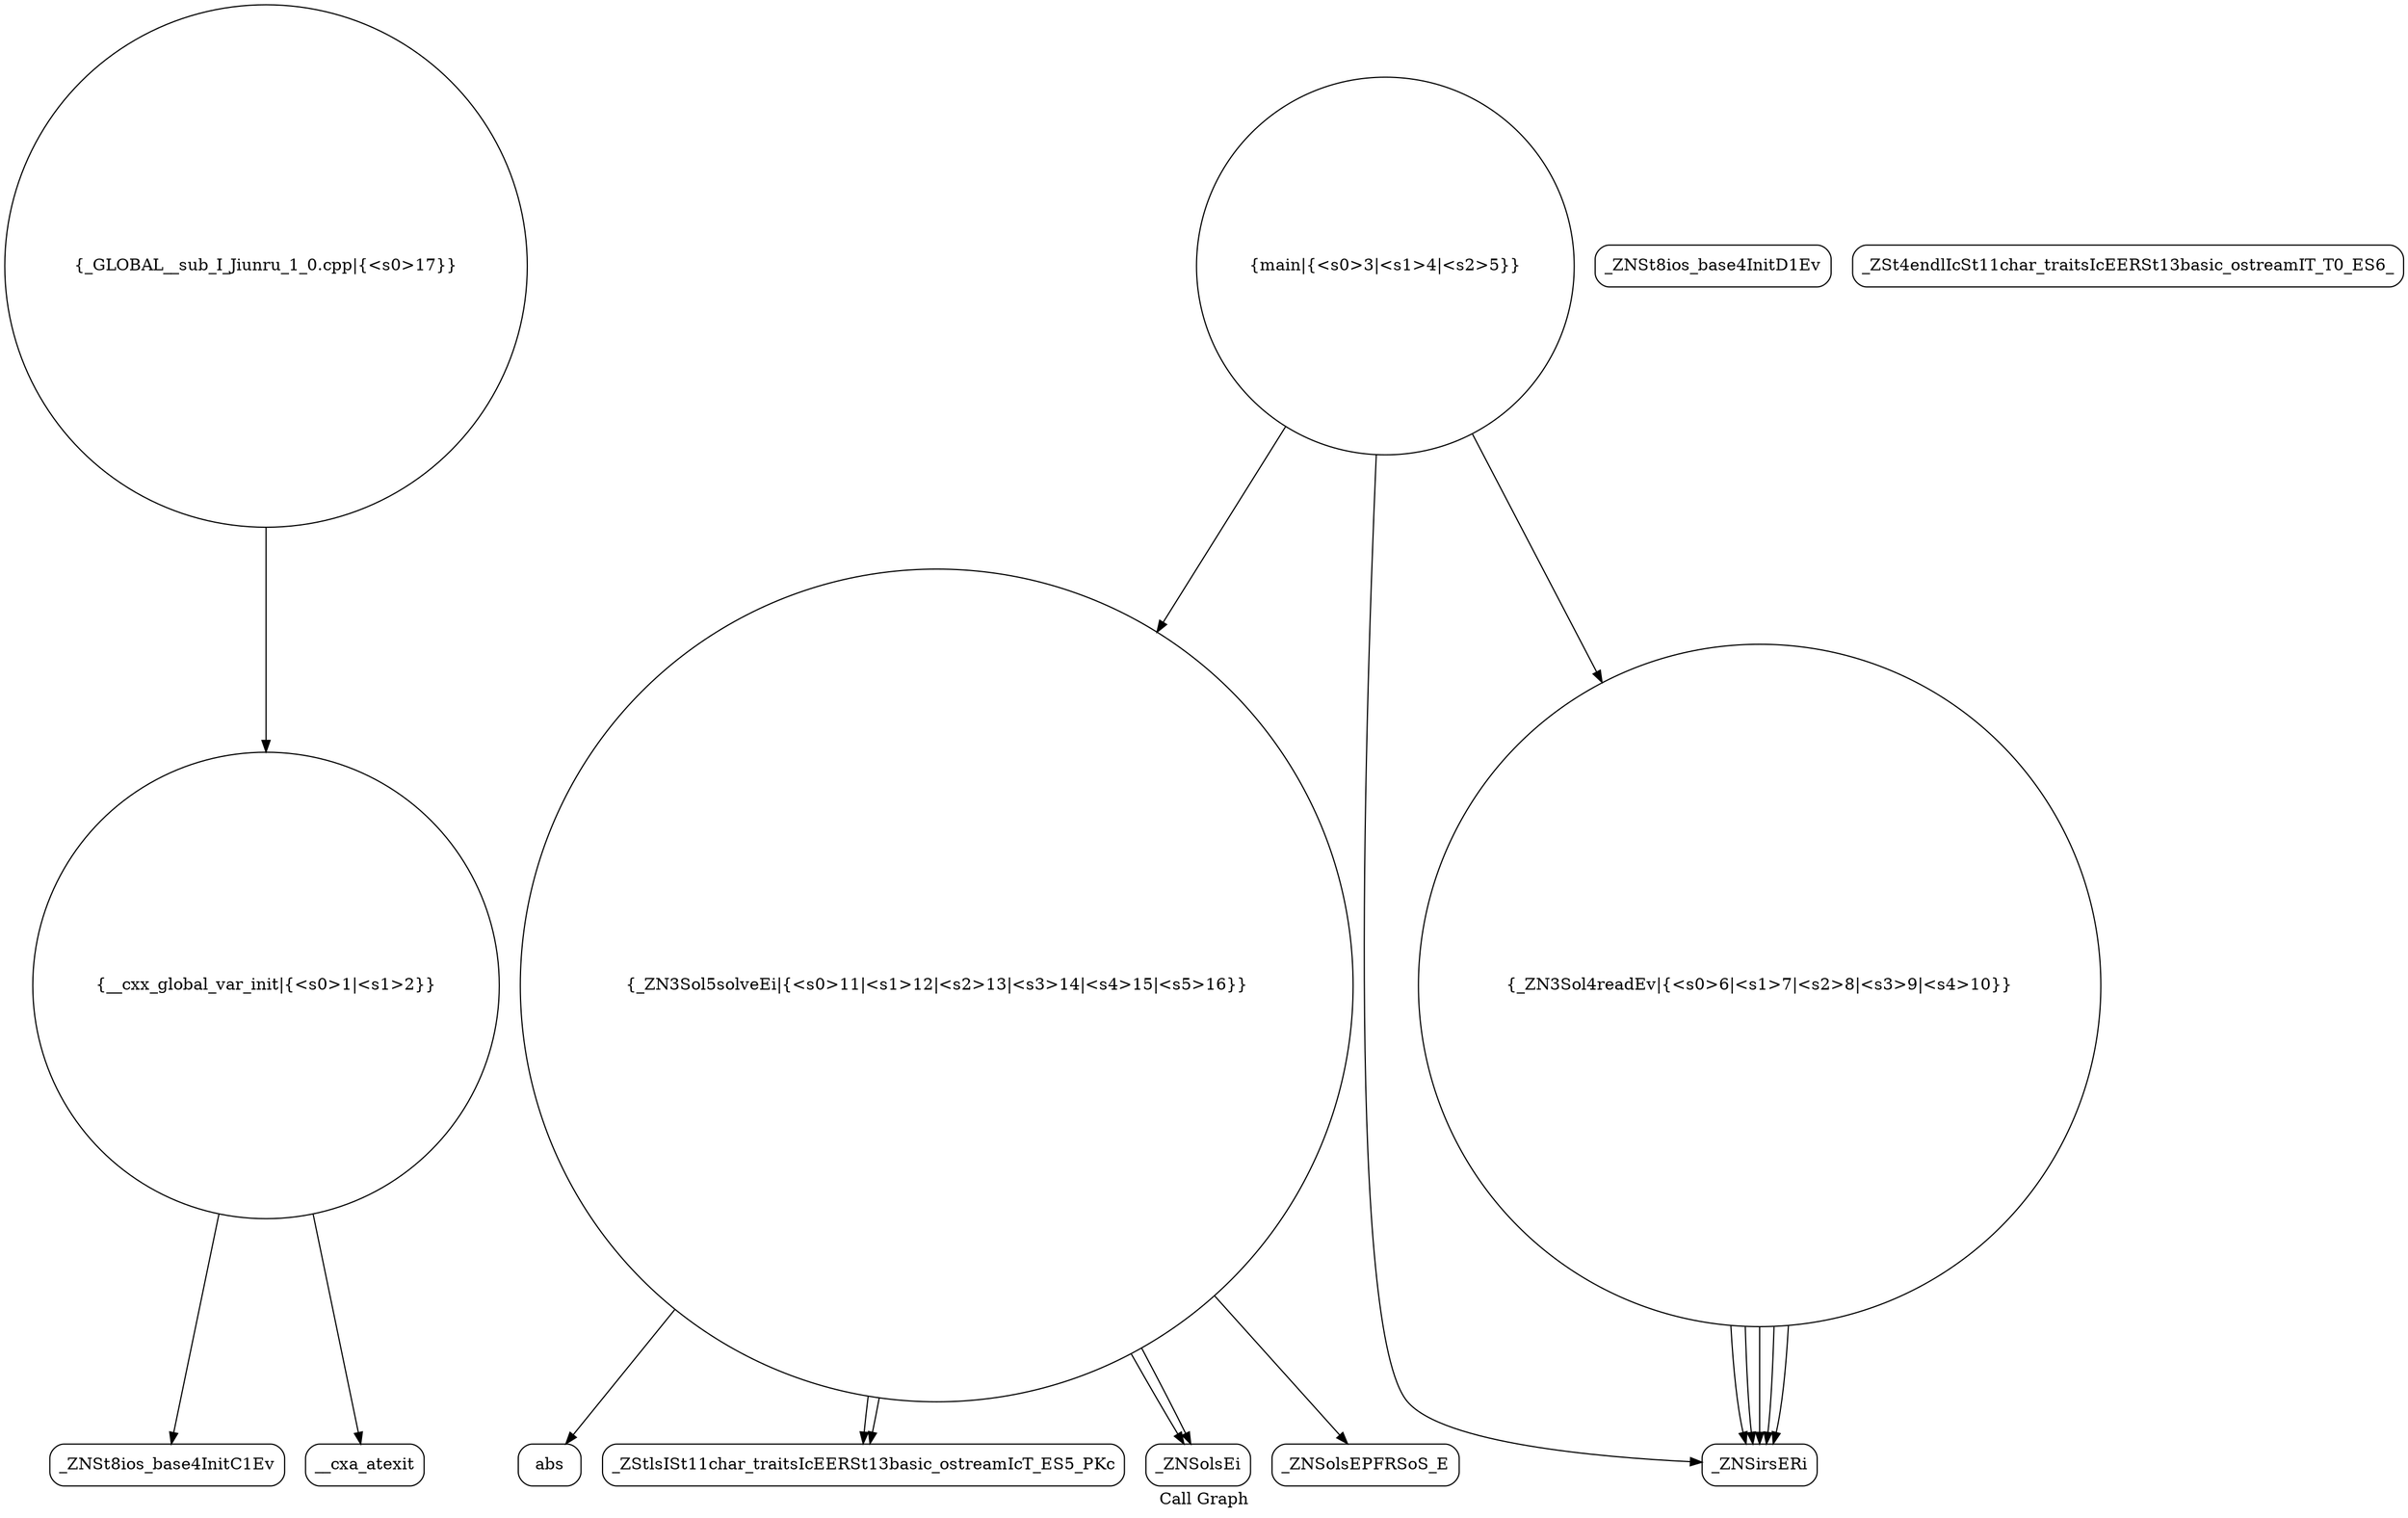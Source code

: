 digraph "Call Graph" {
	label="Call Graph";

	Node0x55efcf874780 [shape=record,shape=circle,label="{__cxx_global_var_init|{<s0>1|<s1>2}}"];
	Node0x55efcf874780:s0 -> Node0x55efcf874c10[color=black];
	Node0x55efcf874780:s1 -> Node0x55efcf874d10[color=black];
	Node0x55efcf874f10 [shape=record,shape=circle,label="{_ZN3Sol5solveEi|{<s0>11|<s1>12|<s2>13|<s3>14|<s4>15|<s5>16}}"];
	Node0x55efcf874f10:s0 -> Node0x55efcf874f90[color=black];
	Node0x55efcf874f10:s1 -> Node0x55efcf875010[color=black];
	Node0x55efcf874f10:s2 -> Node0x55efcf875090[color=black];
	Node0x55efcf874f10:s3 -> Node0x55efcf875010[color=black];
	Node0x55efcf874f10:s4 -> Node0x55efcf875090[color=black];
	Node0x55efcf874f10:s5 -> Node0x55efcf875110[color=black];
	Node0x55efcf874c90 [shape=record,shape=Mrecord,label="{_ZNSt8ios_base4InitD1Ev}"];
	Node0x55efcf875010 [shape=record,shape=Mrecord,label="{_ZStlsISt11char_traitsIcEERSt13basic_ostreamIcT_ES5_PKc}"];
	Node0x55efcf874d90 [shape=record,shape=circle,label="{main|{<s0>3|<s1>4|<s2>5}}"];
	Node0x55efcf874d90:s0 -> Node0x55efcf874e10[color=black];
	Node0x55efcf874d90:s1 -> Node0x55efcf874e90[color=black];
	Node0x55efcf874d90:s2 -> Node0x55efcf874f10[color=black];
	Node0x55efcf875110 [shape=record,shape=Mrecord,label="{_ZNSolsEPFRSoS_E}"];
	Node0x55efcf874e90 [shape=record,shape=circle,label="{_ZN3Sol4readEv|{<s0>6|<s1>7|<s2>8|<s3>9|<s4>10}}"];
	Node0x55efcf874e90:s0 -> Node0x55efcf874e10[color=black];
	Node0x55efcf874e90:s1 -> Node0x55efcf874e10[color=black];
	Node0x55efcf874e90:s2 -> Node0x55efcf874e10[color=black];
	Node0x55efcf874e90:s3 -> Node0x55efcf874e10[color=black];
	Node0x55efcf874e90:s4 -> Node0x55efcf874e10[color=black];
	Node0x55efcf875210 [shape=record,shape=circle,label="{_GLOBAL__sub_I_Jiunru_1_0.cpp|{<s0>17}}"];
	Node0x55efcf875210:s0 -> Node0x55efcf874780[color=black];
	Node0x55efcf874c10 [shape=record,shape=Mrecord,label="{_ZNSt8ios_base4InitC1Ev}"];
	Node0x55efcf874f90 [shape=record,shape=Mrecord,label="{abs}"];
	Node0x55efcf874d10 [shape=record,shape=Mrecord,label="{__cxa_atexit}"];
	Node0x55efcf875090 [shape=record,shape=Mrecord,label="{_ZNSolsEi}"];
	Node0x55efcf874e10 [shape=record,shape=Mrecord,label="{_ZNSirsERi}"];
	Node0x55efcf875190 [shape=record,shape=Mrecord,label="{_ZSt4endlIcSt11char_traitsIcEERSt13basic_ostreamIT_T0_ES6_}"];
}
